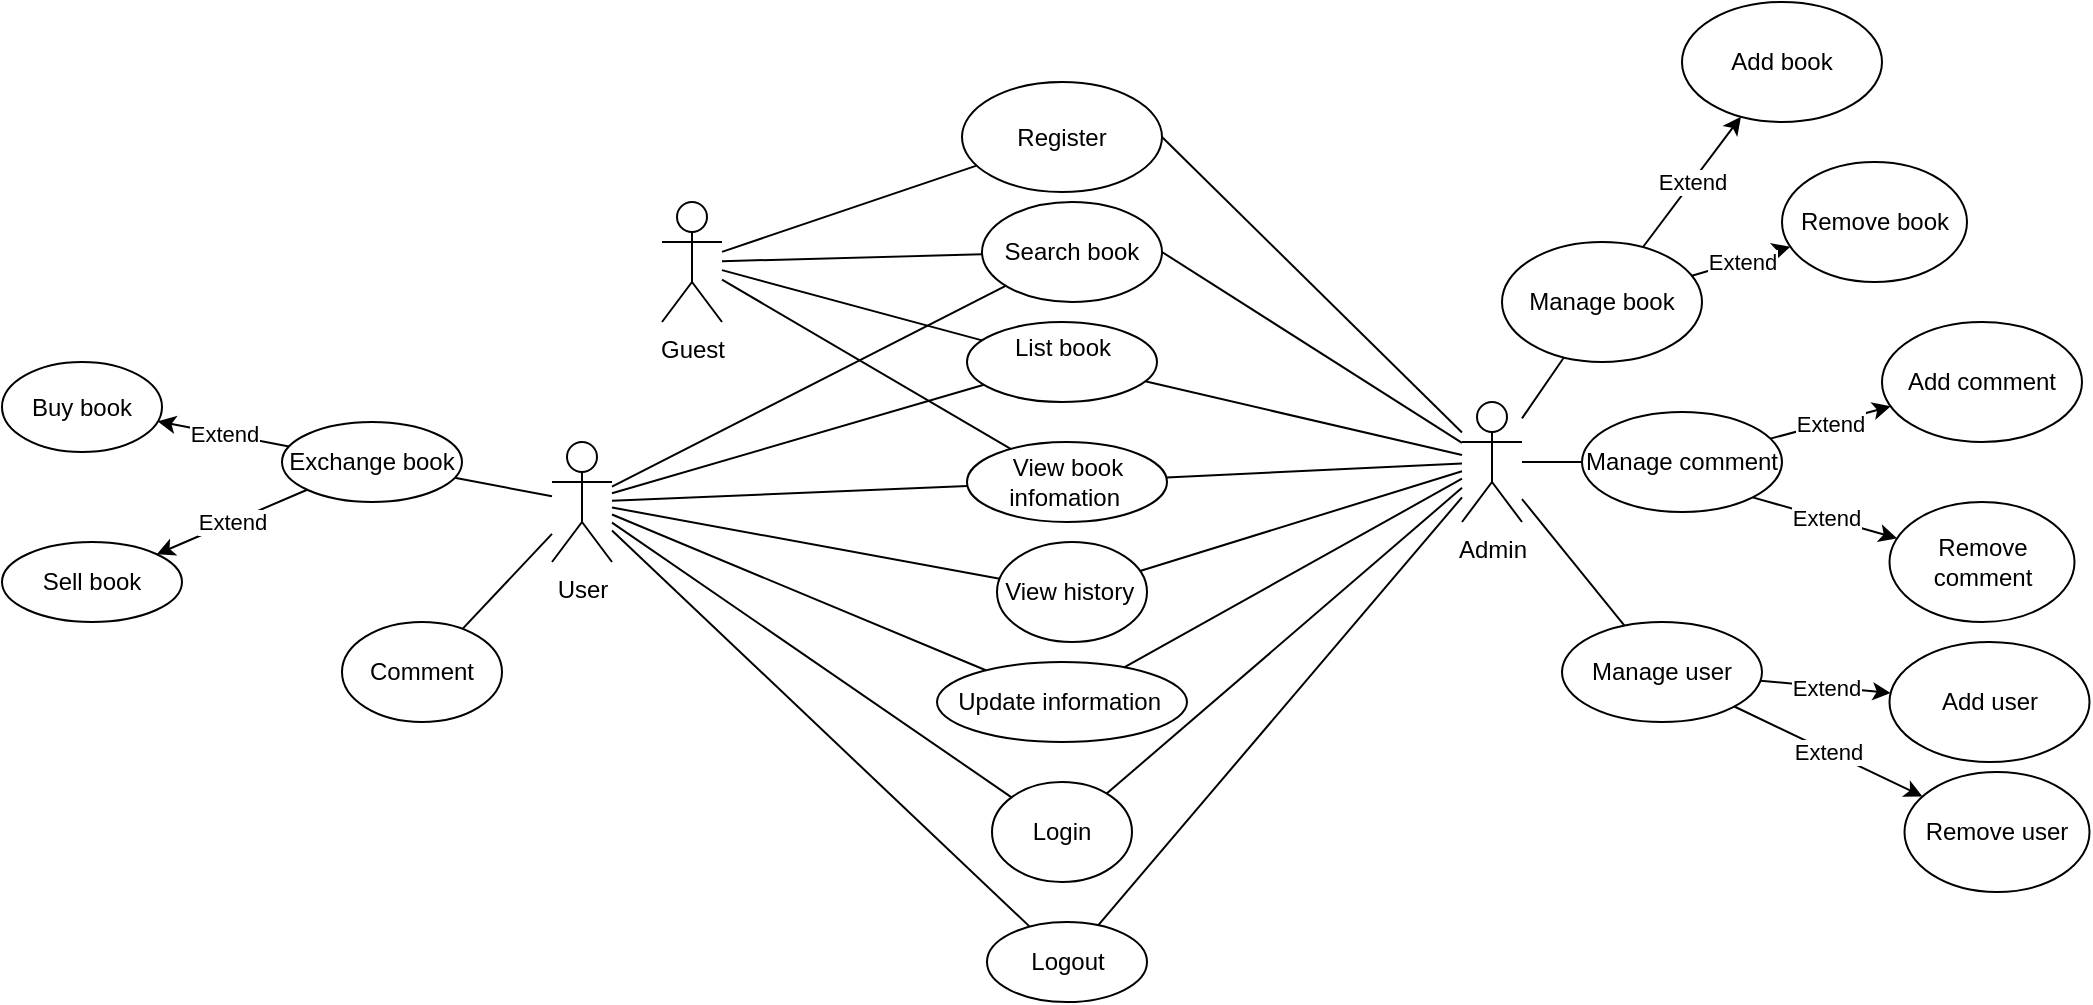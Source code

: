 <mxfile version="24.0.7" type="github">
  <diagram name="Trang-1" id="qW0-KqEIr604PZfySBiq">
    <mxGraphModel dx="1158" dy="646" grid="1" gridSize="10" guides="1" tooltips="1" connect="1" arrows="1" fold="1" page="1" pageScale="1" pageWidth="3300" pageHeight="4681" math="0" shadow="0">
      <root>
        <mxCell id="0" />
        <mxCell id="1" parent="0" />
        <mxCell id="SVlMZ-5KKAiCH5u2WM6x-1" value="Admin&lt;div&gt;&lt;br&gt;&lt;/div&gt;" style="shape=umlActor;verticalLabelPosition=bottom;verticalAlign=top;html=1;outlineConnect=0;" vertex="1" parent="1">
          <mxGeometry x="750" y="760" width="30" height="60" as="geometry" />
        </mxCell>
        <mxCell id="SVlMZ-5KKAiCH5u2WM6x-2" value="Guest" style="shape=umlActor;verticalLabelPosition=bottom;verticalAlign=top;html=1;outlineConnect=0;" vertex="1" parent="1">
          <mxGeometry x="350" y="660" width="30" height="60" as="geometry" />
        </mxCell>
        <mxCell id="SVlMZ-5KKAiCH5u2WM6x-5" value="User" style="shape=umlActor;verticalLabelPosition=bottom;verticalAlign=top;html=1;outlineConnect=0;" vertex="1" parent="1">
          <mxGeometry x="295" y="780" width="30" height="60" as="geometry" />
        </mxCell>
        <mxCell id="SVlMZ-5KKAiCH5u2WM6x-11" value="View book infomation&amp;nbsp;" style="ellipse;whiteSpace=wrap;html=1;" vertex="1" parent="1">
          <mxGeometry x="502.5" y="780" width="100" height="40" as="geometry" />
        </mxCell>
        <mxCell id="SVlMZ-5KKAiCH5u2WM6x-13" value="Login" style="ellipse;whiteSpace=wrap;html=1;" vertex="1" parent="1">
          <mxGeometry x="515" y="950" width="70" height="50" as="geometry" />
        </mxCell>
        <mxCell id="SVlMZ-5KKAiCH5u2WM6x-14" value="Register" style="ellipse;whiteSpace=wrap;html=1;" vertex="1" parent="1">
          <mxGeometry x="500" y="600" width="100" height="55" as="geometry" />
        </mxCell>
        <mxCell id="SVlMZ-5KKAiCH5u2WM6x-15" value="Manage user" style="ellipse;whiteSpace=wrap;html=1;" vertex="1" parent="1">
          <mxGeometry x="800" y="870" width="100" height="50" as="geometry" />
        </mxCell>
        <mxCell id="SVlMZ-5KKAiCH5u2WM6x-16" value="Manage book" style="ellipse;whiteSpace=wrap;html=1;" vertex="1" parent="1">
          <mxGeometry x="770" y="680" width="100" height="60" as="geometry" />
        </mxCell>
        <mxCell id="SVlMZ-5KKAiCH5u2WM6x-17" value="Search book" style="ellipse;whiteSpace=wrap;html=1;" vertex="1" parent="1">
          <mxGeometry x="510" y="660" width="90" height="50" as="geometry" />
        </mxCell>
        <mxCell id="SVlMZ-5KKAiCH5u2WM6x-18" value="Sell book" style="ellipse;whiteSpace=wrap;html=1;" vertex="1" parent="1">
          <mxGeometry x="20" y="830" width="90" height="40" as="geometry" />
        </mxCell>
        <mxCell id="SVlMZ-5KKAiCH5u2WM6x-19" value="Exchange book" style="ellipse;whiteSpace=wrap;html=1;" vertex="1" parent="1">
          <mxGeometry x="160" y="770" width="90" height="40" as="geometry" />
        </mxCell>
        <mxCell id="SVlMZ-5KKAiCH5u2WM6x-20" value="Logout" style="ellipse;whiteSpace=wrap;html=1;" vertex="1" parent="1">
          <mxGeometry x="512.5" y="1020" width="80" height="40" as="geometry" />
        </mxCell>
        <mxCell id="SVlMZ-5KKAiCH5u2WM6x-21" value="Update information&amp;nbsp;" style="ellipse;whiteSpace=wrap;html=1;" vertex="1" parent="1">
          <mxGeometry x="487.5" y="890" width="125" height="40" as="geometry" />
        </mxCell>
        <mxCell id="SVlMZ-5KKAiCH5u2WM6x-22" value="View history&amp;nbsp;" style="ellipse;whiteSpace=wrap;html=1;" vertex="1" parent="1">
          <mxGeometry x="517.5" y="830" width="75" height="50" as="geometry" />
        </mxCell>
        <mxCell id="SVlMZ-5KKAiCH5u2WM6x-24" value="Comment" style="ellipse;whiteSpace=wrap;html=1;" vertex="1" parent="1">
          <mxGeometry x="190" y="870" width="80" height="50" as="geometry" />
        </mxCell>
        <mxCell id="SVlMZ-5KKAiCH5u2WM6x-32" value="" style="endArrow=none;html=1;rounded=0;" edge="1" parent="1" source="SVlMZ-5KKAiCH5u2WM6x-5" target="SVlMZ-5KKAiCH5u2WM6x-20">
          <mxGeometry width="50" height="50" relative="1" as="geometry">
            <mxPoint x="340" y="730" as="sourcePoint" />
            <mxPoint x="390" y="680" as="targetPoint" />
          </mxGeometry>
        </mxCell>
        <mxCell id="SVlMZ-5KKAiCH5u2WM6x-33" value="" style="endArrow=none;html=1;rounded=0;" edge="1" parent="1" source="SVlMZ-5KKAiCH5u2WM6x-13" target="SVlMZ-5KKAiCH5u2WM6x-1">
          <mxGeometry width="50" height="50" relative="1" as="geometry">
            <mxPoint x="370" y="760" as="sourcePoint" />
            <mxPoint x="420" y="710" as="targetPoint" />
          </mxGeometry>
        </mxCell>
        <mxCell id="SVlMZ-5KKAiCH5u2WM6x-34" value="" style="endArrow=none;html=1;rounded=0;" edge="1" parent="1" source="SVlMZ-5KKAiCH5u2WM6x-14" target="SVlMZ-5KKAiCH5u2WM6x-2">
          <mxGeometry width="50" height="50" relative="1" as="geometry">
            <mxPoint x="200" y="600" as="sourcePoint" />
            <mxPoint x="250" y="550" as="targetPoint" />
          </mxGeometry>
        </mxCell>
        <mxCell id="SVlMZ-5KKAiCH5u2WM6x-35" value="" style="endArrow=none;html=1;rounded=0;" edge="1" parent="1" source="SVlMZ-5KKAiCH5u2WM6x-5" target="SVlMZ-5KKAiCH5u2WM6x-19">
          <mxGeometry width="50" height="50" relative="1" as="geometry">
            <mxPoint x="320" y="690" as="sourcePoint" />
            <mxPoint x="370" y="640" as="targetPoint" />
          </mxGeometry>
        </mxCell>
        <mxCell id="SVlMZ-5KKAiCH5u2WM6x-36" value="" style="endArrow=none;html=1;rounded=0;" edge="1" parent="1" source="SVlMZ-5KKAiCH5u2WM6x-17" target="SVlMZ-5KKAiCH5u2WM6x-5">
          <mxGeometry width="50" height="50" relative="1" as="geometry">
            <mxPoint x="190" y="810" as="sourcePoint" />
            <mxPoint x="240" y="760" as="targetPoint" />
          </mxGeometry>
        </mxCell>
        <mxCell id="SVlMZ-5KKAiCH5u2WM6x-37" value="" style="endArrow=none;html=1;rounded=0;" edge="1" parent="1" source="SVlMZ-5KKAiCH5u2WM6x-2" target="SVlMZ-5KKAiCH5u2WM6x-17">
          <mxGeometry width="50" height="50" relative="1" as="geometry">
            <mxPoint x="210" y="920" as="sourcePoint" />
            <mxPoint x="260" y="870" as="targetPoint" />
          </mxGeometry>
        </mxCell>
        <mxCell id="SVlMZ-5KKAiCH5u2WM6x-38" value="" style="endArrow=none;html=1;rounded=0;" edge="1" parent="1" source="SVlMZ-5KKAiCH5u2WM6x-5" target="SVlMZ-5KKAiCH5u2WM6x-13">
          <mxGeometry width="50" height="50" relative="1" as="geometry">
            <mxPoint x="140" y="900" as="sourcePoint" />
            <mxPoint x="190" y="850" as="targetPoint" />
          </mxGeometry>
        </mxCell>
        <mxCell id="SVlMZ-5KKAiCH5u2WM6x-39" value="" style="endArrow=none;html=1;rounded=0;" edge="1" parent="1" source="SVlMZ-5KKAiCH5u2WM6x-20" target="SVlMZ-5KKAiCH5u2WM6x-1">
          <mxGeometry width="50" height="50" relative="1" as="geometry">
            <mxPoint x="70" y="910" as="sourcePoint" />
            <mxPoint x="120" y="860" as="targetPoint" />
          </mxGeometry>
        </mxCell>
        <mxCell id="SVlMZ-5KKAiCH5u2WM6x-40" value="" style="endArrow=none;html=1;rounded=0;" edge="1" parent="1" source="SVlMZ-5KKAiCH5u2WM6x-5" target="SVlMZ-5KKAiCH5u2WM6x-11">
          <mxGeometry width="50" height="50" relative="1" as="geometry">
            <mxPoint x="220" y="700" as="sourcePoint" />
            <mxPoint x="270" y="650" as="targetPoint" />
          </mxGeometry>
        </mxCell>
        <mxCell id="SVlMZ-5KKAiCH5u2WM6x-41" value="" style="endArrow=none;html=1;rounded=0;" edge="1" parent="1" source="SVlMZ-5KKAiCH5u2WM6x-2" target="SVlMZ-5KKAiCH5u2WM6x-11">
          <mxGeometry width="50" height="50" relative="1" as="geometry">
            <mxPoint x="250" y="690" as="sourcePoint" />
            <mxPoint x="300" y="640" as="targetPoint" />
          </mxGeometry>
        </mxCell>
        <mxCell id="SVlMZ-5KKAiCH5u2WM6x-42" value="" style="endArrow=none;html=1;rounded=0;" edge="1" parent="1" source="SVlMZ-5KKAiCH5u2WM6x-11" target="SVlMZ-5KKAiCH5u2WM6x-1">
          <mxGeometry width="50" height="50" relative="1" as="geometry">
            <mxPoint x="400" y="760" as="sourcePoint" />
            <mxPoint x="450" y="710" as="targetPoint" />
          </mxGeometry>
        </mxCell>
        <mxCell id="SVlMZ-5KKAiCH5u2WM6x-43" value="" style="endArrow=none;html=1;rounded=0;" edge="1" parent="1" source="SVlMZ-5KKAiCH5u2WM6x-1" target="SVlMZ-5KKAiCH5u2WM6x-15">
          <mxGeometry width="50" height="50" relative="1" as="geometry">
            <mxPoint x="530" y="680" as="sourcePoint" />
            <mxPoint x="580" y="630" as="targetPoint" />
          </mxGeometry>
        </mxCell>
        <mxCell id="SVlMZ-5KKAiCH5u2WM6x-45" value="" style="endArrow=none;html=1;rounded=0;" edge="1" parent="1" source="SVlMZ-5KKAiCH5u2WM6x-1" target="SVlMZ-5KKAiCH5u2WM6x-21">
          <mxGeometry width="50" height="50" relative="1" as="geometry">
            <mxPoint x="570" y="800" as="sourcePoint" />
            <mxPoint x="620" y="750" as="targetPoint" />
          </mxGeometry>
        </mxCell>
        <mxCell id="SVlMZ-5KKAiCH5u2WM6x-46" value="" style="endArrow=none;html=1;rounded=0;" edge="1" parent="1" source="SVlMZ-5KKAiCH5u2WM6x-5" target="SVlMZ-5KKAiCH5u2WM6x-21">
          <mxGeometry width="50" height="50" relative="1" as="geometry">
            <mxPoint x="370" y="770" as="sourcePoint" />
            <mxPoint x="420" y="720" as="targetPoint" />
          </mxGeometry>
        </mxCell>
        <mxCell id="SVlMZ-5KKAiCH5u2WM6x-47" value="" style="endArrow=none;html=1;rounded=0;" edge="1" parent="1" source="SVlMZ-5KKAiCH5u2WM6x-5" target="SVlMZ-5KKAiCH5u2WM6x-24">
          <mxGeometry width="50" height="50" relative="1" as="geometry">
            <mxPoint x="390" y="620" as="sourcePoint" />
            <mxPoint x="440" y="570" as="targetPoint" />
          </mxGeometry>
        </mxCell>
        <mxCell id="SVlMZ-5KKAiCH5u2WM6x-48" value="Manage comment" style="ellipse;whiteSpace=wrap;html=1;" vertex="1" parent="1">
          <mxGeometry x="810" y="765" width="100" height="50" as="geometry" />
        </mxCell>
        <mxCell id="SVlMZ-5KKAiCH5u2WM6x-49" value="" style="endArrow=none;html=1;rounded=0;" edge="1" parent="1" source="SVlMZ-5KKAiCH5u2WM6x-48" target="SVlMZ-5KKAiCH5u2WM6x-1">
          <mxGeometry width="50" height="50" relative="1" as="geometry">
            <mxPoint x="530" y="520" as="sourcePoint" />
            <mxPoint x="580" y="470" as="targetPoint" />
          </mxGeometry>
        </mxCell>
        <mxCell id="SVlMZ-5KKAiCH5u2WM6x-50" value="" style="endArrow=none;html=1;rounded=0;" edge="1" parent="1" source="SVlMZ-5KKAiCH5u2WM6x-1" target="SVlMZ-5KKAiCH5u2WM6x-16">
          <mxGeometry width="50" height="50" relative="1" as="geometry">
            <mxPoint x="480" y="490" as="sourcePoint" />
            <mxPoint x="530" y="440" as="targetPoint" />
          </mxGeometry>
        </mxCell>
        <mxCell id="SVlMZ-5KKAiCH5u2WM6x-53" value="Buy book" style="ellipse;whiteSpace=wrap;html=1;" vertex="1" parent="1">
          <mxGeometry x="20" y="740" width="80" height="45" as="geometry" />
        </mxCell>
        <mxCell id="SVlMZ-5KKAiCH5u2WM6x-54" value="" style="endArrow=none;html=1;rounded=0;" edge="1" parent="1" source="SVlMZ-5KKAiCH5u2WM6x-1" target="SVlMZ-5KKAiCH5u2WM6x-22">
          <mxGeometry width="50" height="50" relative="1" as="geometry">
            <mxPoint x="580" y="750" as="sourcePoint" />
            <mxPoint x="630" y="700" as="targetPoint" />
          </mxGeometry>
        </mxCell>
        <mxCell id="SVlMZ-5KKAiCH5u2WM6x-55" value="" style="endArrow=none;html=1;rounded=0;" edge="1" parent="1" source="SVlMZ-5KKAiCH5u2WM6x-5" target="SVlMZ-5KKAiCH5u2WM6x-22">
          <mxGeometry width="50" height="50" relative="1" as="geometry">
            <mxPoint x="610" y="760" as="sourcePoint" />
            <mxPoint x="660" y="710" as="targetPoint" />
          </mxGeometry>
        </mxCell>
        <mxCell id="SVlMZ-5KKAiCH5u2WM6x-57" value="List book&lt;div&gt;&lt;br&gt;&lt;/div&gt;" style="ellipse;whiteSpace=wrap;html=1;" vertex="1" parent="1">
          <mxGeometry x="502.5" y="720" width="95" height="40" as="geometry" />
        </mxCell>
        <mxCell id="SVlMZ-5KKAiCH5u2WM6x-58" value="" style="endArrow=none;html=1;rounded=0;" edge="1" parent="1" source="SVlMZ-5KKAiCH5u2WM6x-5" target="SVlMZ-5KKAiCH5u2WM6x-57">
          <mxGeometry width="50" height="50" relative="1" as="geometry">
            <mxPoint x="320" y="680" as="sourcePoint" />
            <mxPoint x="370" y="630" as="targetPoint" />
          </mxGeometry>
        </mxCell>
        <mxCell id="SVlMZ-5KKAiCH5u2WM6x-59" value="" style="endArrow=none;html=1;rounded=0;" edge="1" parent="1" source="SVlMZ-5KKAiCH5u2WM6x-2" target="SVlMZ-5KKAiCH5u2WM6x-57">
          <mxGeometry width="50" height="50" relative="1" as="geometry">
            <mxPoint x="370" y="670" as="sourcePoint" />
            <mxPoint x="420" y="620" as="targetPoint" />
          </mxGeometry>
        </mxCell>
        <mxCell id="SVlMZ-5KKAiCH5u2WM6x-60" value="" style="endArrow=none;html=1;rounded=0;" edge="1" parent="1" source="SVlMZ-5KKAiCH5u2WM6x-57" target="SVlMZ-5KKAiCH5u2WM6x-1">
          <mxGeometry width="50" height="50" relative="1" as="geometry">
            <mxPoint x="460" y="680" as="sourcePoint" />
            <mxPoint x="510" y="630" as="targetPoint" />
          </mxGeometry>
        </mxCell>
        <mxCell id="SVlMZ-5KKAiCH5u2WM6x-61" value="" style="endArrow=none;html=1;rounded=0;exitX=1;exitY=0.5;exitDx=0;exitDy=0;" edge="1" parent="1" source="SVlMZ-5KKAiCH5u2WM6x-17" target="SVlMZ-5KKAiCH5u2WM6x-1">
          <mxGeometry width="50" height="50" relative="1" as="geometry">
            <mxPoint x="590" y="600" as="sourcePoint" />
            <mxPoint x="640" y="550" as="targetPoint" />
          </mxGeometry>
        </mxCell>
        <mxCell id="SVlMZ-5KKAiCH5u2WM6x-65" value="" style="endArrow=classic;html=1;rounded=0;" edge="1" parent="1" source="SVlMZ-5KKAiCH5u2WM6x-19" target="SVlMZ-5KKAiCH5u2WM6x-18">
          <mxGeometry relative="1" as="geometry">
            <mxPoint x="130" y="940" as="sourcePoint" />
            <mxPoint x="230" y="940" as="targetPoint" />
          </mxGeometry>
        </mxCell>
        <mxCell id="SVlMZ-5KKAiCH5u2WM6x-66" value="Extend" style="edgeLabel;resizable=0;html=1;;align=center;verticalAlign=middle;" connectable="0" vertex="1" parent="SVlMZ-5KKAiCH5u2WM6x-65">
          <mxGeometry relative="1" as="geometry" />
        </mxCell>
        <mxCell id="SVlMZ-5KKAiCH5u2WM6x-67" value="" style="endArrow=classic;html=1;rounded=0;" edge="1" parent="1" source="SVlMZ-5KKAiCH5u2WM6x-19" target="SVlMZ-5KKAiCH5u2WM6x-53">
          <mxGeometry relative="1" as="geometry">
            <mxPoint x="226" y="678" as="sourcePoint" />
            <mxPoint x="150" y="710" as="targetPoint" />
          </mxGeometry>
        </mxCell>
        <mxCell id="SVlMZ-5KKAiCH5u2WM6x-68" value="Extend" style="edgeLabel;resizable=0;html=1;;align=center;verticalAlign=middle;" connectable="0" vertex="1" parent="SVlMZ-5KKAiCH5u2WM6x-67">
          <mxGeometry relative="1" as="geometry" />
        </mxCell>
        <mxCell id="SVlMZ-5KKAiCH5u2WM6x-70" value="" style="endArrow=none;html=1;rounded=0;exitX=1;exitY=0.5;exitDx=0;exitDy=0;" edge="1" parent="1" source="SVlMZ-5KKAiCH5u2WM6x-14" target="SVlMZ-5KKAiCH5u2WM6x-1">
          <mxGeometry width="50" height="50" relative="1" as="geometry">
            <mxPoint x="420" y="840" as="sourcePoint" />
            <mxPoint x="470" y="790" as="targetPoint" />
          </mxGeometry>
        </mxCell>
        <mxCell id="SVlMZ-5KKAiCH5u2WM6x-71" value="" style="endArrow=classic;html=1;rounded=0;" edge="1" parent="1" source="SVlMZ-5KKAiCH5u2WM6x-16" target="SVlMZ-5KKAiCH5u2WM6x-75">
          <mxGeometry relative="1" as="geometry">
            <mxPoint x="770" y="582" as="sourcePoint" />
            <mxPoint x="880" y="570" as="targetPoint" />
          </mxGeometry>
        </mxCell>
        <mxCell id="SVlMZ-5KKAiCH5u2WM6x-72" value="Extend" style="edgeLabel;resizable=0;html=1;;align=center;verticalAlign=middle;" connectable="0" vertex="1" parent="SVlMZ-5KKAiCH5u2WM6x-71">
          <mxGeometry relative="1" as="geometry" />
        </mxCell>
        <mxCell id="SVlMZ-5KKAiCH5u2WM6x-73" value="" style="endArrow=classic;html=1;rounded=0;" edge="1" parent="1" source="SVlMZ-5KKAiCH5u2WM6x-16" target="SVlMZ-5KKAiCH5u2WM6x-76">
          <mxGeometry relative="1" as="geometry">
            <mxPoint x="184" y="802" as="sourcePoint" />
            <mxPoint x="920" y="640" as="targetPoint" />
          </mxGeometry>
        </mxCell>
        <mxCell id="SVlMZ-5KKAiCH5u2WM6x-74" value="Extend" style="edgeLabel;resizable=0;html=1;;align=center;verticalAlign=middle;" connectable="0" vertex="1" parent="SVlMZ-5KKAiCH5u2WM6x-73">
          <mxGeometry relative="1" as="geometry" />
        </mxCell>
        <mxCell id="SVlMZ-5KKAiCH5u2WM6x-75" value="Add book" style="ellipse;whiteSpace=wrap;html=1;" vertex="1" parent="1">
          <mxGeometry x="860" y="560" width="100" height="60" as="geometry" />
        </mxCell>
        <mxCell id="SVlMZ-5KKAiCH5u2WM6x-76" value="Remove book" style="ellipse;whiteSpace=wrap;html=1;" vertex="1" parent="1">
          <mxGeometry x="910" y="640" width="92.5" height="60" as="geometry" />
        </mxCell>
        <mxCell id="SVlMZ-5KKAiCH5u2WM6x-77" value="" style="endArrow=classic;html=1;rounded=0;" edge="1" parent="1" target="SVlMZ-5KKAiCH5u2WM6x-81" source="SVlMZ-5KKAiCH5u2WM6x-48">
          <mxGeometry relative="1" as="geometry">
            <mxPoint x="890" y="822" as="sourcePoint" />
            <mxPoint x="936" y="735" as="targetPoint" />
          </mxGeometry>
        </mxCell>
        <mxCell id="SVlMZ-5KKAiCH5u2WM6x-78" value="Extend" style="edgeLabel;resizable=0;html=1;;align=center;verticalAlign=middle;" connectable="0" vertex="1" parent="SVlMZ-5KKAiCH5u2WM6x-77">
          <mxGeometry relative="1" as="geometry" />
        </mxCell>
        <mxCell id="SVlMZ-5KKAiCH5u2WM6x-79" value="" style="endArrow=classic;html=1;rounded=0;exitX=1;exitY=1;exitDx=0;exitDy=0;" edge="1" parent="1" target="SVlMZ-5KKAiCH5u2WM6x-82" source="SVlMZ-5KKAiCH5u2WM6x-48">
          <mxGeometry relative="1" as="geometry">
            <mxPoint x="915" y="847" as="sourcePoint" />
            <mxPoint x="976" y="805" as="targetPoint" />
          </mxGeometry>
        </mxCell>
        <mxCell id="SVlMZ-5KKAiCH5u2WM6x-80" value="Extend" style="edgeLabel;resizable=0;html=1;;align=center;verticalAlign=middle;" connectable="0" vertex="1" parent="SVlMZ-5KKAiCH5u2WM6x-79">
          <mxGeometry relative="1" as="geometry" />
        </mxCell>
        <mxCell id="SVlMZ-5KKAiCH5u2WM6x-81" value="Add comment" style="ellipse;whiteSpace=wrap;html=1;" vertex="1" parent="1">
          <mxGeometry x="960" y="720" width="100" height="60" as="geometry" />
        </mxCell>
        <mxCell id="SVlMZ-5KKAiCH5u2WM6x-82" value="Remove comment" style="ellipse;whiteSpace=wrap;html=1;" vertex="1" parent="1">
          <mxGeometry x="963.75" y="810" width="92.5" height="60" as="geometry" />
        </mxCell>
        <mxCell id="SVlMZ-5KKAiCH5u2WM6x-83" value="" style="endArrow=classic;html=1;rounded=0;" edge="1" parent="1" target="SVlMZ-5KKAiCH5u2WM6x-87" source="SVlMZ-5KKAiCH5u2WM6x-15">
          <mxGeometry relative="1" as="geometry">
            <mxPoint x="900" y="1002" as="sourcePoint" />
            <mxPoint x="946" y="915" as="targetPoint" />
          </mxGeometry>
        </mxCell>
        <mxCell id="SVlMZ-5KKAiCH5u2WM6x-84" value="Extend" style="edgeLabel;resizable=0;html=1;;align=center;verticalAlign=middle;" connectable="0" vertex="1" parent="SVlMZ-5KKAiCH5u2WM6x-83">
          <mxGeometry relative="1" as="geometry" />
        </mxCell>
        <mxCell id="SVlMZ-5KKAiCH5u2WM6x-85" value="" style="endArrow=classic;html=1;rounded=0;" edge="1" parent="1" target="SVlMZ-5KKAiCH5u2WM6x-88" source="SVlMZ-5KKAiCH5u2WM6x-15">
          <mxGeometry relative="1" as="geometry">
            <mxPoint x="925" y="1027" as="sourcePoint" />
            <mxPoint x="986" y="985" as="targetPoint" />
          </mxGeometry>
        </mxCell>
        <mxCell id="SVlMZ-5KKAiCH5u2WM6x-86" value="Extend" style="edgeLabel;resizable=0;html=1;;align=center;verticalAlign=middle;" connectable="0" vertex="1" parent="SVlMZ-5KKAiCH5u2WM6x-85">
          <mxGeometry relative="1" as="geometry" />
        </mxCell>
        <mxCell id="SVlMZ-5KKAiCH5u2WM6x-87" value="Add user" style="ellipse;whiteSpace=wrap;html=1;" vertex="1" parent="1">
          <mxGeometry x="963.75" y="880" width="100" height="60" as="geometry" />
        </mxCell>
        <mxCell id="SVlMZ-5KKAiCH5u2WM6x-88" value="Remove user" style="ellipse;whiteSpace=wrap;html=1;" vertex="1" parent="1">
          <mxGeometry x="971.25" y="945" width="92.5" height="60" as="geometry" />
        </mxCell>
      </root>
    </mxGraphModel>
  </diagram>
</mxfile>
